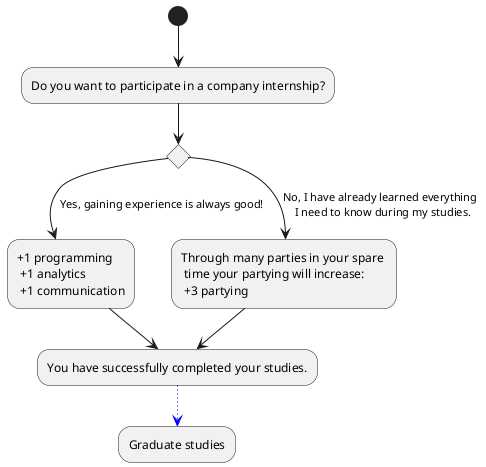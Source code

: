 @startuml
(*) --> "Do you want to participate in a company internship?"
if "" then
--> [Yes, gaining experience is always good!] "+1 programming \n +1 analytics \n +1 communication" as ja
else
--> [No, I have already learned everything \n I need to know during my studies.] "Through many parties in your spare \n time your partying will increase:\n +3 partying " as nein

ja --> "You have successfully completed your studies." as a
nein --> a





-[#blue,dotted]-> "Graduate studies"



@enduml